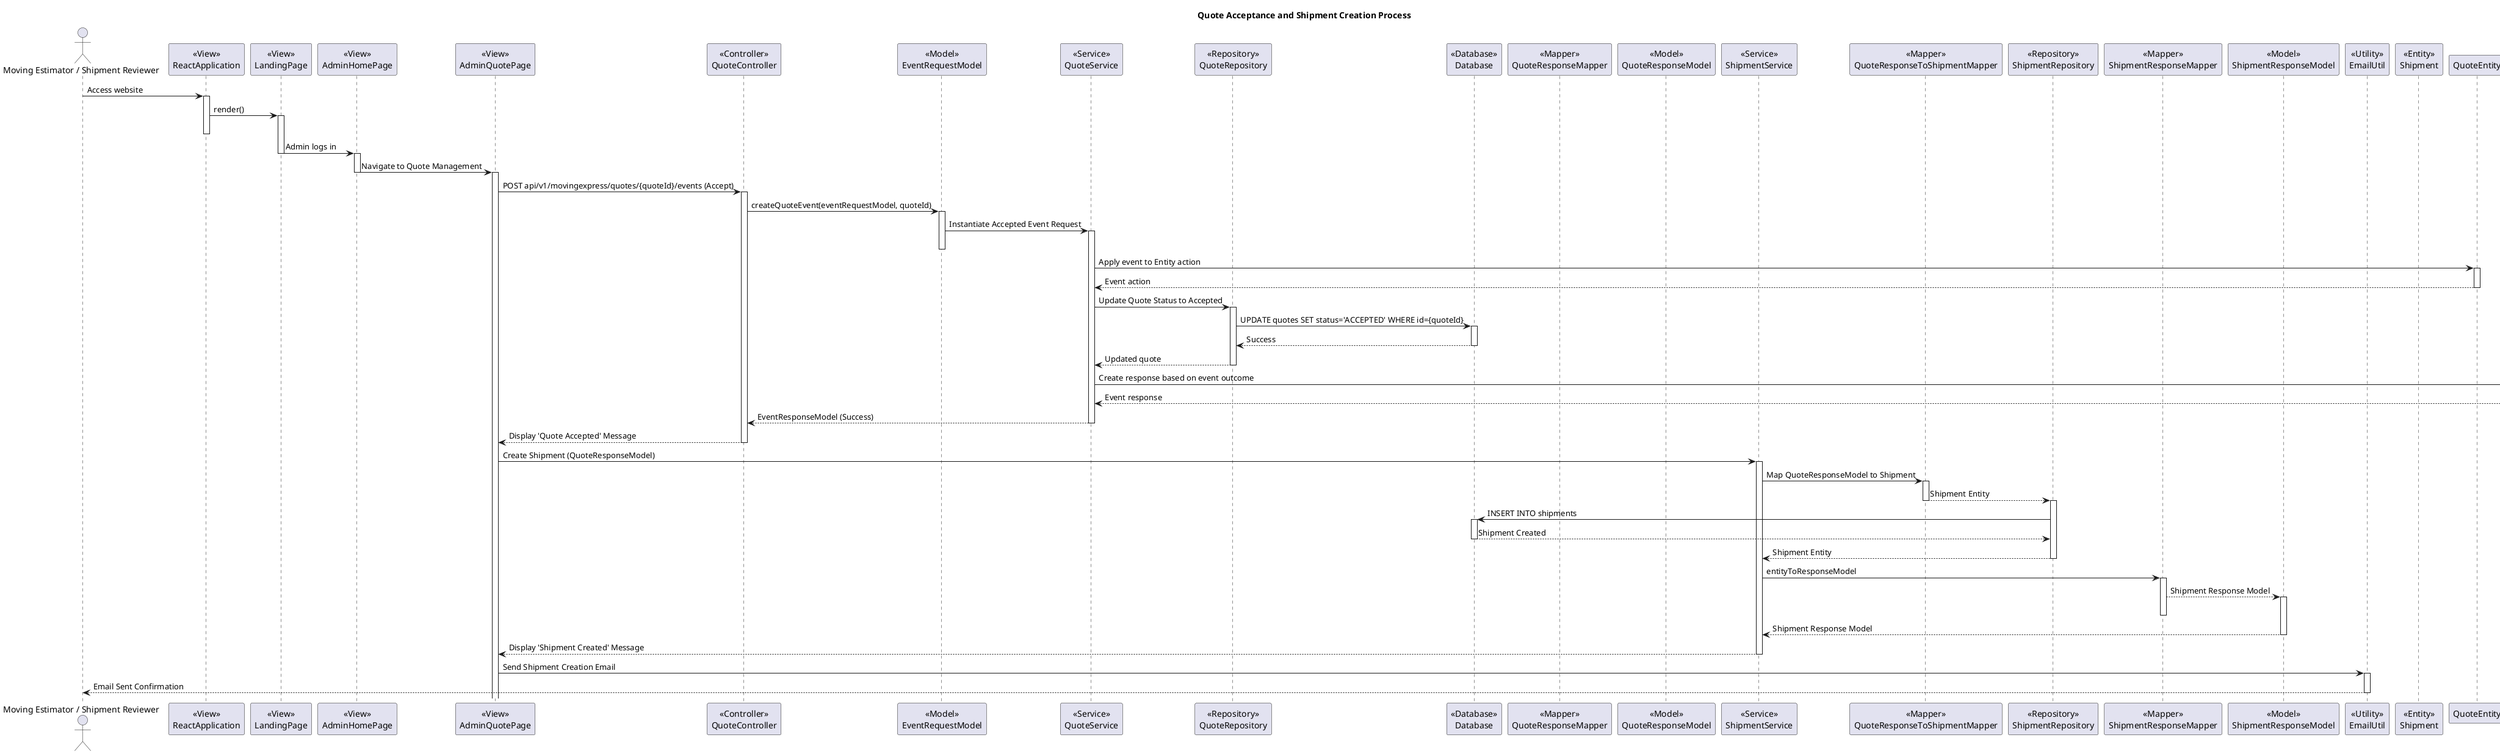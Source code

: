 @startuml
title Quote Acceptance and Shipment Creation Process

actor "Moving Estimator / Shipment Reviewer" as Admin

' Define the User Interface components
participant ReactApplication as "<<View>>\nReactApplication"
participant LandingPage as "<<View>>\nLandingPage"
participant AdminHomePage as "<<View>>\nAdminHomePage"
participant AdminQuotePage as "<<View>>\nAdminQuotePage"

' Define the Backend components
participant QuoteController as "<<Controller>>\nQuoteController"
participant EventRequestModel as "<<Model>>\nEventRequestModel"
participant QuoteService as "<<Service>>\nQuoteService"
participant QuoteRepository as "<<Repository>>\nQuoteRepository"
participant Database as "<<Database>>\nDatabase"
participant QuoteResponseMapper as "<<Mapper>>\nQuoteResponseMapper"
participant QuoteResponseModel as "<<Model>>\nQuoteResponseModel"
participant ShipmentService as "<<Service>>\nShipmentService"
participant QuoteResponseToShipmentMapper as "<<Mapper>>\nQuoteResponseToShipmentMapper"
participant ShipmentRepository as "<<Repository>>\nShipmentRepository"
participant ShipmentResponseMapper as "<<Mapper>>\nShipmentResponseMapper"
participant ShipmentResponseModel as "<<Model>>\nShipmentResponseModel"
participant EmailUtil as "<<Utility>>\nEmailUtil"
participant ShipmentEntity as "<<Entity>>\nShipment"


' Website access and navigation sequence
Admin -> ReactApplication : Access website
activate ReactApplication

ReactApplication -> LandingPage : render()
activate LandingPage
deactivate ReactApplication

LandingPage -> AdminHomePage : Admin logs in
deactivate LandingPage
activate AdminHomePage

AdminHomePage -> AdminQuotePage : Navigate to Quote Management
deactivate AdminHomePage
activate AdminQuotePage

' Quote acceptance sequence
AdminQuotePage -> QuoteController : POST api/v1/movingexpress/quotes/{quoteId}/events (Accept)
activate QuoteController

QuoteController -> EventRequestModel : createQuoteEvent(eventRequestModel, quoteId)
activate EventRequestModel


EventRequestModel -> QuoteService : Instantiate Accepted Event Request
activate QuoteService
deactivate EventRequestModel

QuoteService -> QuoteEntity : Apply event to Entity action
activate QuoteEntity
QuoteEntity --> QuoteService : Event action
deactivate QuoteEntity

QuoteService -> QuoteRepository : Update Quote Status to Accepted
activate QuoteRepository
QuoteRepository -> Database : UPDATE quotes SET status='ACCEPTED' WHERE id={quoteId}
activate Database
Database --> QuoteRepository : Success
deactivate Database
QuoteRepository --> QuoteService : Updated quote
deactivate QuoteRepository

QuoteService -> EventResponseModel : Create response based on event outcome
activate EventResponseModel
EventResponseModel --> QuoteService : Event response
deactivate EventResponseModel

QuoteService --> QuoteController : EventResponseModel (Success)
deactivate QuoteService

QuoteController --> AdminQuotePage : Display 'Quote Accepted' Message
deactivate QuoteController

' Shipment creation sequence
AdminQuotePage -> ShipmentService : Create Shipment (QuoteResponseModel)
activate ShipmentService

ShipmentService -> QuoteResponseToShipmentMapper : Map QuoteResponseModel to Shipment
activate QuoteResponseToShipmentMapper
QuoteResponseToShipmentMapper --> ShipmentRepository : Shipment Entity
deactivate QuoteResponseToShipmentMapper
activate ShipmentRepository

ShipmentRepository -> Database : INSERT INTO shipments
activate Database
Database --> ShipmentRepository : Shipment Created
deactivate Database

ShipmentRepository --> ShipmentService : Shipment Entity
deactivate ShipmentRepository

ShipmentService -> ShipmentResponseMapper : entityToResponseModel
activate ShipmentResponseMapper
ShipmentResponseMapper --> ShipmentResponseModel : Shipment Response Model
activate ShipmentResponseModel
deactivate ShipmentResponseMapper
ShipmentResponseModel --> ShipmentService : Shipment Response Model
deactivate ShipmentResponseModel
ShipmentService --> AdminQuotePage : Display 'Shipment Created' Message
deactivate ShipmentService

' Notification sequence
AdminQuotePage -> EmailUtil : Send Shipment Creation Email
activate EmailUtil
EmailUtil --> Admin : Email Sent Confirmation
deactivate EmailUtil

@enduml
